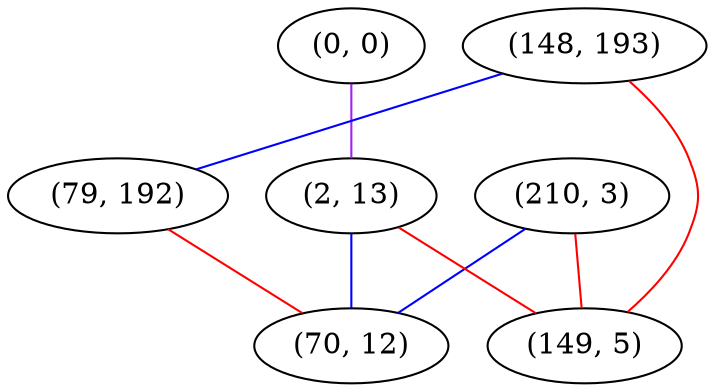 graph "" {
"(0, 0)";
"(210, 3)";
"(148, 193)";
"(79, 192)";
"(2, 13)";
"(149, 5)";
"(70, 12)";
"(0, 0)" -- "(2, 13)"  [color=purple, key=0, weight=4];
"(210, 3)" -- "(70, 12)"  [color=blue, key=0, weight=3];
"(210, 3)" -- "(149, 5)"  [color=red, key=0, weight=1];
"(148, 193)" -- "(79, 192)"  [color=blue, key=0, weight=3];
"(148, 193)" -- "(149, 5)"  [color=red, key=0, weight=1];
"(79, 192)" -- "(70, 12)"  [color=red, key=0, weight=1];
"(2, 13)" -- "(70, 12)"  [color=blue, key=0, weight=3];
"(2, 13)" -- "(149, 5)"  [color=red, key=0, weight=1];
}
